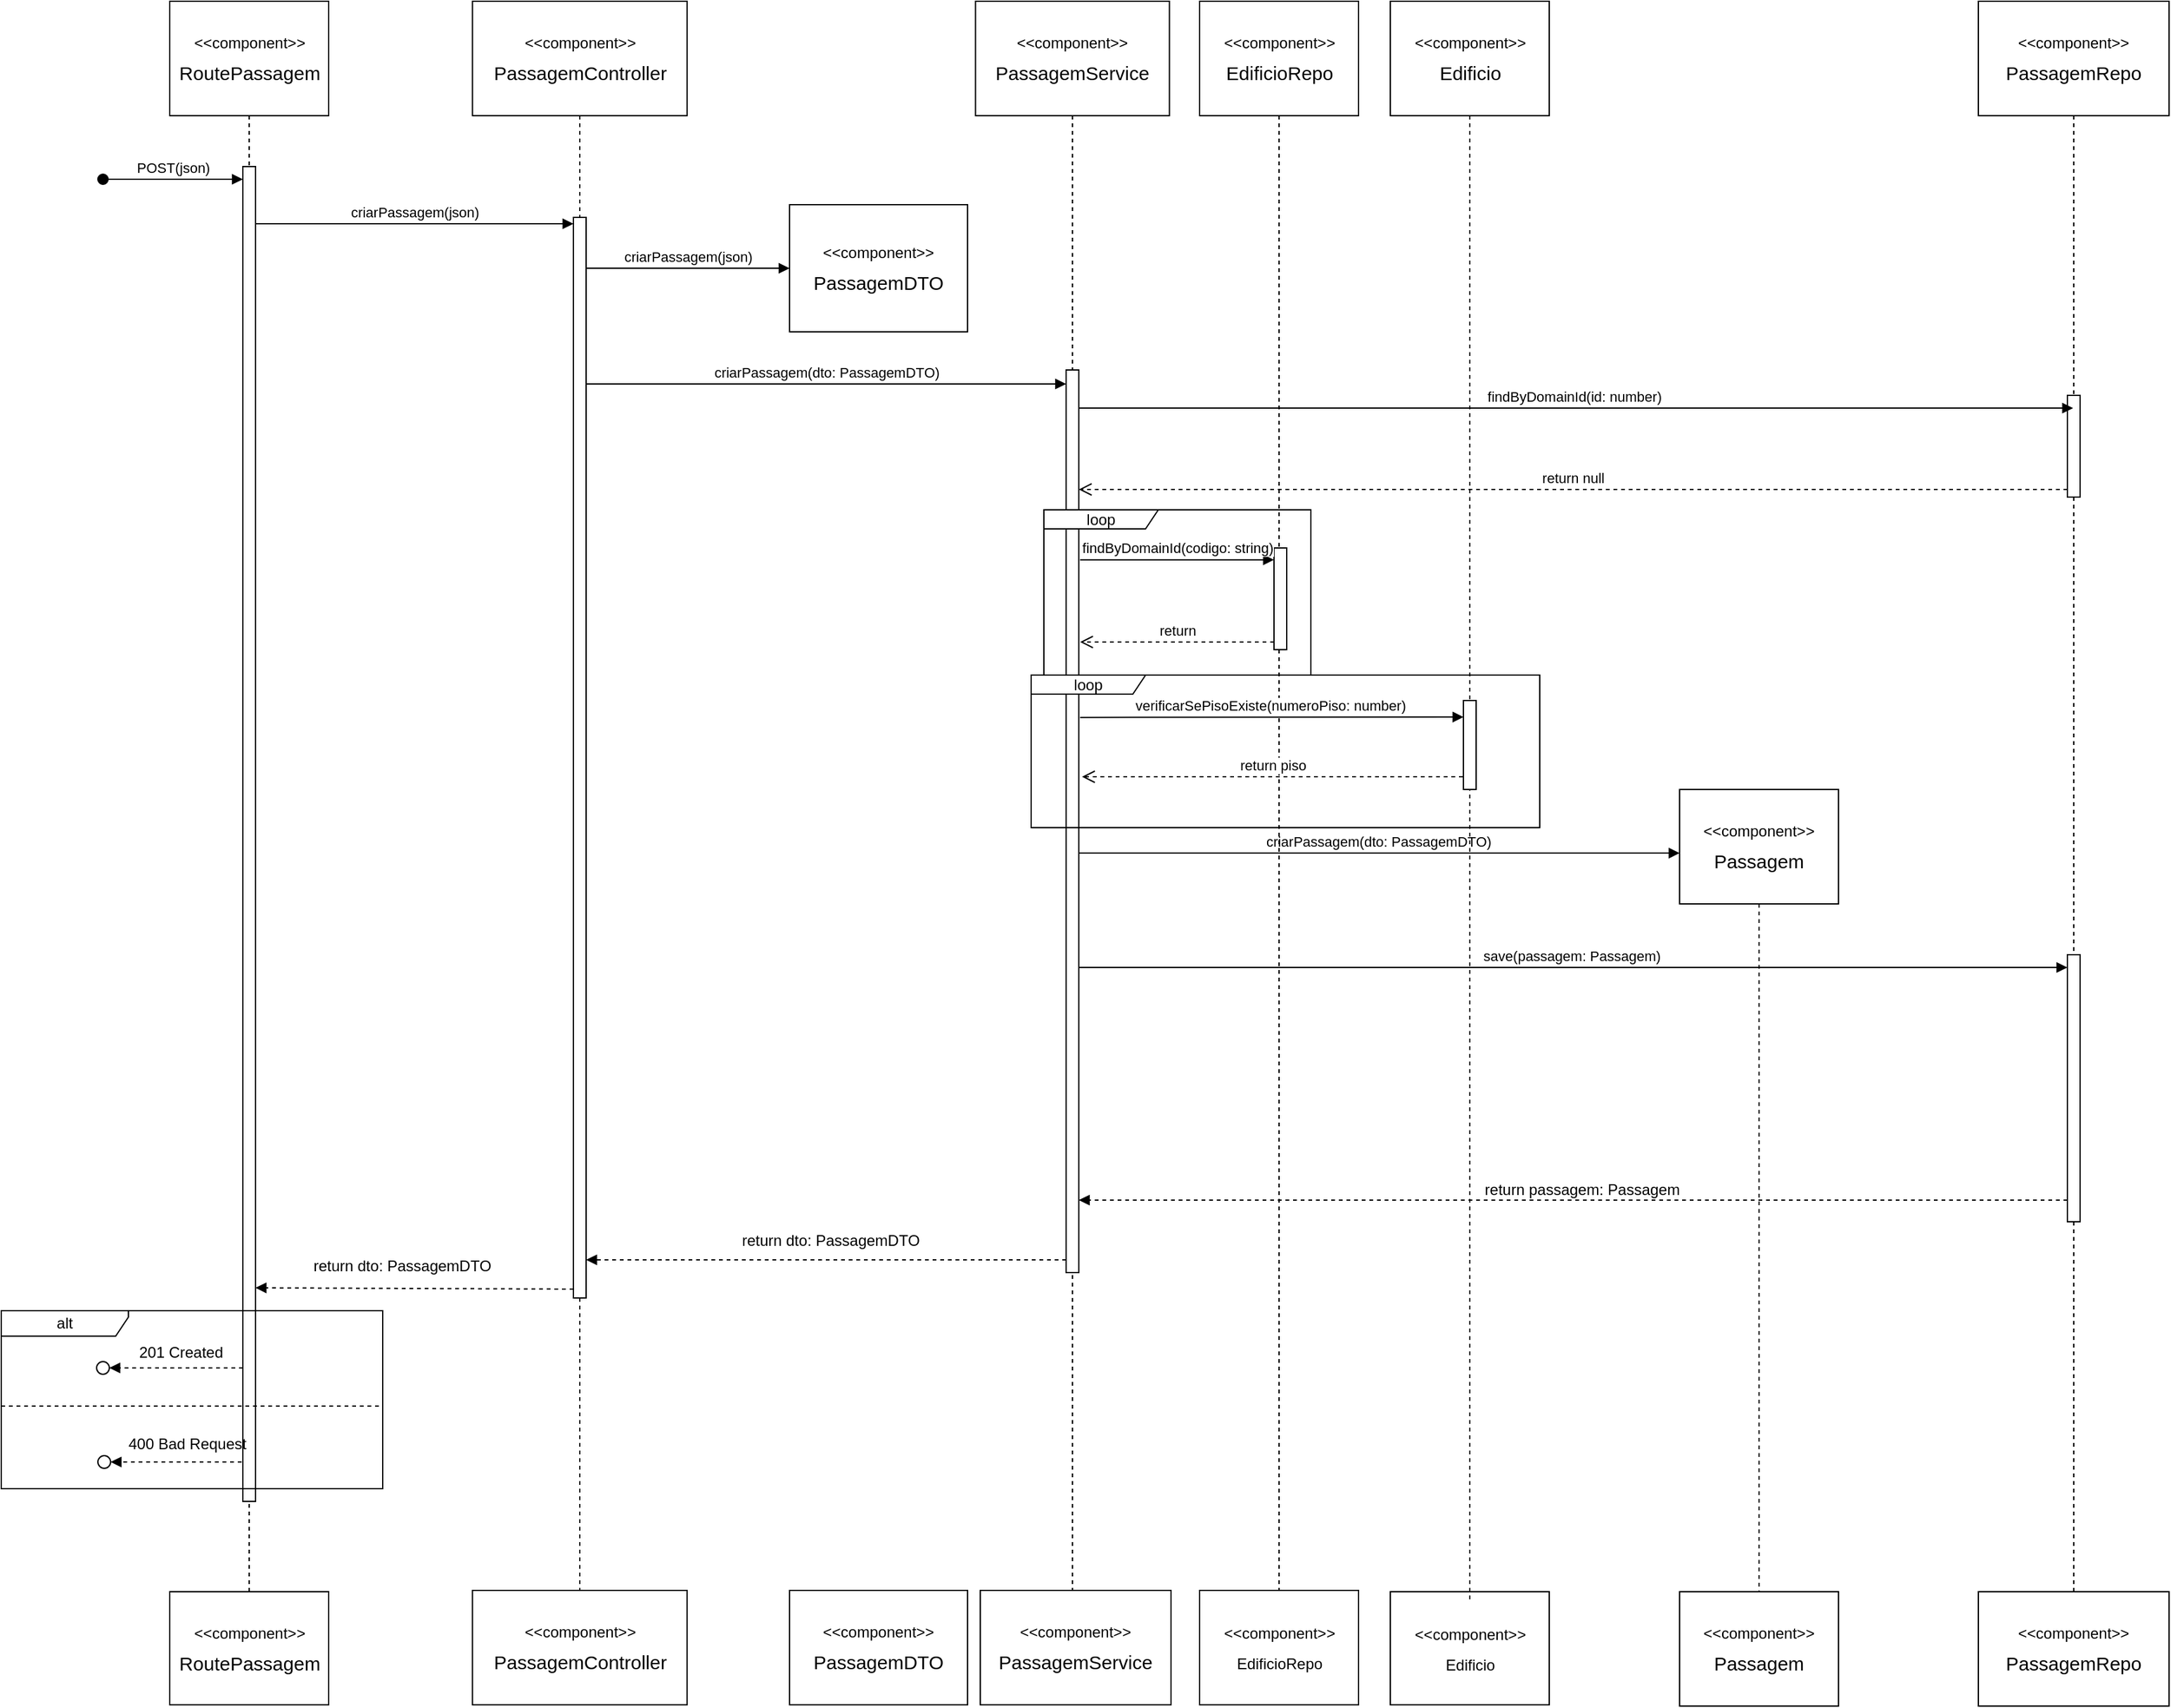 <mxfile version="22.0.8" type="device">
  <diagram name="Página-1" id="6gCN4_wPPUvXj2OItCq5">
    <mxGraphModel dx="2100" dy="1174" grid="1" gridSize="10" guides="1" tooltips="1" connect="1" arrows="1" fold="1" page="1" pageScale="1" pageWidth="827" pageHeight="1169" math="0" shadow="0">
      <root>
        <mxCell id="0" />
        <mxCell id="1" parent="0" />
        <mxCell id="HoYlZ3wIwVS6wh2TnFhM-11" value="&lt;p style=&quot;line-height: 100%;&quot;&gt;&amp;lt;&amp;lt;component&amp;gt;&amp;gt;&lt;/p&gt;&lt;p style=&quot;line-height: 100%;&quot;&gt;&lt;span style=&quot;font-size: 15px;&quot;&gt;PassagemController&lt;/span&gt;&lt;/p&gt;" style="shape=umlLifeline;perimeter=lifelinePerimeter;whiteSpace=wrap;html=1;container=1;dropTarget=0;collapsible=0;recursiveResize=0;outlineConnect=0;portConstraint=eastwest;newEdgeStyle={&quot;curved&quot;:0,&quot;rounded&quot;:0};size=90;" parent="1" vertex="1">
          <mxGeometry x="570.63" y="20" width="168.75" height="1300" as="geometry" />
        </mxCell>
        <mxCell id="HoYlZ3wIwVS6wh2TnFhM-6" value="&lt;p style=&quot;line-height: 100%;&quot;&gt;&amp;lt;&amp;lt;component&amp;gt;&amp;gt;&lt;/p&gt;&lt;p style=&quot;line-height: 100%;&quot;&gt;&lt;span style=&quot;font-size: 15px;&quot;&gt;RoutePassagem&lt;/span&gt;&lt;/p&gt;" style="shape=umlLifeline;perimeter=lifelinePerimeter;whiteSpace=wrap;html=1;container=1;dropTarget=0;collapsible=0;recursiveResize=0;outlineConnect=0;portConstraint=eastwest;newEdgeStyle={&quot;curved&quot;:0,&quot;rounded&quot;:0};size=90;" parent="1" vertex="1">
          <mxGeometry x="332.5" y="20" width="125" height="1280" as="geometry" />
        </mxCell>
        <mxCell id="HoYlZ3wIwVS6wh2TnFhM-2" value="" style="html=1;points=[[0,0,0,0,5],[0,1,0,0,-5],[1,0,0,0,5],[1,1,0,0,-5]];perimeter=orthogonalPerimeter;outlineConnect=0;targetShapes=umlLifeline;portConstraint=eastwest;newEdgeStyle={&quot;curved&quot;:0,&quot;rounded&quot;:0};" parent="1" vertex="1">
          <mxGeometry x="390" y="150" width="10" height="1050" as="geometry" />
        </mxCell>
        <mxCell id="HoYlZ3wIwVS6wh2TnFhM-8" value="" style="html=1;points=[[0,0,0,0,5],[0,1,0,0,-5],[1,0,0,0,5],[1,1,0,0,-5]];perimeter=orthogonalPerimeter;outlineConnect=0;targetShapes=umlLifeline;portConstraint=eastwest;newEdgeStyle={&quot;curved&quot;:0,&quot;rounded&quot;:0};" parent="1" vertex="1">
          <mxGeometry x="650" y="190" width="10" height="850" as="geometry" />
        </mxCell>
        <mxCell id="HoYlZ3wIwVS6wh2TnFhM-12" value="&lt;p style=&quot;line-height: 100%;&quot;&gt;&amp;lt;&amp;lt;component&amp;gt;&amp;gt;&lt;br&gt;&lt;/p&gt;&lt;p style=&quot;line-height: 100%;&quot;&gt;&lt;span style=&quot;font-size: 15px;&quot;&gt;PassagemService&lt;/span&gt;&lt;/p&gt;" style="shape=umlLifeline;perimeter=lifelinePerimeter;whiteSpace=wrap;html=1;container=1;dropTarget=0;collapsible=0;recursiveResize=0;outlineConnect=0;portConstraint=eastwest;newEdgeStyle={&quot;curved&quot;:0,&quot;rounded&quot;:0};size=90;" parent="1" vertex="1">
          <mxGeometry x="966.25" y="20" width="152.5" height="1260" as="geometry" />
        </mxCell>
        <mxCell id="HoYlZ3wIwVS6wh2TnFhM-13" value="&lt;p style=&quot;line-height: 100%;&quot;&gt;&amp;lt;&amp;lt;component&amp;gt;&amp;gt;&lt;br&gt;&lt;/p&gt;&lt;p style=&quot;line-height: 100%;&quot;&gt;&lt;span style=&quot;font-size: 15px;&quot;&gt;PassagemDTO&lt;/span&gt;&lt;/p&gt;" style="shape=umlLifeline;perimeter=lifelinePerimeter;whiteSpace=wrap;html=1;container=1;dropTarget=0;collapsible=0;recursiveResize=0;outlineConnect=0;portConstraint=eastwest;newEdgeStyle={&quot;curved&quot;:0,&quot;rounded&quot;:0};size=100;" parent="1" vertex="1">
          <mxGeometry x="820" y="180" width="140" height="100" as="geometry" />
        </mxCell>
        <mxCell id="HoYlZ3wIwVS6wh2TnFhM-14" value="&lt;p style=&quot;line-height: 100%;&quot;&gt;&amp;lt;&amp;lt;component&amp;gt;&amp;gt;&lt;br&gt;&lt;/p&gt;&lt;p style=&quot;line-height: 100%;&quot;&gt;&lt;span style=&quot;font-size: 15px;&quot;&gt;PassagemRepo&lt;/span&gt;&lt;/p&gt;" style="shape=umlLifeline;perimeter=lifelinePerimeter;whiteSpace=wrap;html=1;container=1;dropTarget=0;collapsible=0;recursiveResize=0;outlineConnect=0;portConstraint=eastwest;newEdgeStyle={&quot;curved&quot;:0,&quot;rounded&quot;:0};size=90;" parent="1" vertex="1">
          <mxGeometry x="1755" y="20" width="150" height="1280" as="geometry" />
        </mxCell>
        <mxCell id="8drtXvLq0fGhDDXpQS32-2" value="" style="html=1;points=[[0,0,0,0,5],[0,1,0,0,-5],[1,0,0,0,5],[1,1,0,0,-5]];perimeter=orthogonalPerimeter;outlineConnect=0;targetShapes=umlLifeline;portConstraint=eastwest;newEdgeStyle={&quot;curved&quot;:0,&quot;rounded&quot;:0};" vertex="1" parent="HoYlZ3wIwVS6wh2TnFhM-14">
          <mxGeometry x="70" y="310" width="10" height="80" as="geometry" />
        </mxCell>
        <mxCell id="HoYlZ3wIwVS6wh2TnFhM-15" value="&lt;p style=&quot;line-height: 100%;&quot;&gt;&amp;lt;&amp;lt;component&amp;gt;&amp;gt;&lt;br&gt;&lt;/p&gt;&lt;p style=&quot;line-height: 100%;&quot;&gt;&lt;span style=&quot;font-size: 15px;&quot;&gt;Passagem&lt;/span&gt;&lt;/p&gt;" style="shape=umlLifeline;perimeter=lifelinePerimeter;whiteSpace=wrap;html=1;container=1;dropTarget=0;collapsible=0;recursiveResize=0;outlineConnect=0;portConstraint=eastwest;newEdgeStyle={&quot;curved&quot;:0,&quot;rounded&quot;:0};size=90;" parent="1" vertex="1">
          <mxGeometry x="1520" y="640" width="125" height="650" as="geometry" />
        </mxCell>
        <mxCell id="HoYlZ3wIwVS6wh2TnFhM-18" value="criarPassagem(json)" style="html=1;verticalAlign=bottom;endArrow=block;curved=0;rounded=0;entryX=0;entryY=0;entryDx=0;entryDy=5;entryPerimeter=0;" parent="1" source="HoYlZ3wIwVS6wh2TnFhM-2" target="HoYlZ3wIwVS6wh2TnFhM-8" edge="1">
          <mxGeometry width="80" relative="1" as="geometry">
            <mxPoint x="337.5" y="200" as="sourcePoint" />
            <mxPoint x="617.5" y="200" as="targetPoint" />
          </mxGeometry>
        </mxCell>
        <mxCell id="HoYlZ3wIwVS6wh2TnFhM-19" value="criarPassagem(json)" style="html=1;verticalAlign=bottom;endArrow=block;curved=0;rounded=0;" parent="1" source="HoYlZ3wIwVS6wh2TnFhM-8" edge="1">
          <mxGeometry width="80" relative="1" as="geometry">
            <mxPoint x="670" y="230.0" as="sourcePoint" />
            <mxPoint x="820" y="230" as="targetPoint" />
          </mxGeometry>
        </mxCell>
        <mxCell id="HoYlZ3wIwVS6wh2TnFhM-21" value="" style="html=1;points=[[0,0,0,0,5],[0,1,0,0,-5],[1,0,0,0,5],[1,1,0,0,-5]];perimeter=orthogonalPerimeter;outlineConnect=0;targetShapes=umlLifeline;portConstraint=eastwest;newEdgeStyle={&quot;curved&quot;:0,&quot;rounded&quot;:0};" parent="1" vertex="1">
          <mxGeometry x="1037.5" y="310" width="10" height="710" as="geometry" />
        </mxCell>
        <mxCell id="HoYlZ3wIwVS6wh2TnFhM-24" value="criarPassagem(dto: PassagemDTO)" style="html=1;verticalAlign=bottom;endArrow=block;curved=0;rounded=0;" parent="1" target="HoYlZ3wIwVS6wh2TnFhM-21" edge="1">
          <mxGeometry width="80" relative="1" as="geometry">
            <mxPoint x="660" y="321.0" as="sourcePoint" />
            <mxPoint x="865" y="320" as="targetPoint" />
          </mxGeometry>
        </mxCell>
        <mxCell id="HoYlZ3wIwVS6wh2TnFhM-26" value="criarPassagem(dto: PassagemDTO)" style="html=1;verticalAlign=bottom;endArrow=block;curved=0;rounded=0;entryX=0;entryY=0.077;entryDx=0;entryDy=0;entryPerimeter=0;" parent="1" edge="1" target="HoYlZ3wIwVS6wh2TnFhM-15">
          <mxGeometry x="-0.004" width="80" relative="1" as="geometry">
            <mxPoint x="1047.5" y="690.0" as="sourcePoint" />
            <mxPoint x="1510" y="690" as="targetPoint" />
            <mxPoint as="offset" />
          </mxGeometry>
        </mxCell>
        <mxCell id="HoYlZ3wIwVS6wh2TnFhM-31" value="save(passagem: Passagem)" style="html=1;verticalAlign=bottom;endArrow=block;curved=0;rounded=0;" parent="1" source="HoYlZ3wIwVS6wh2TnFhM-21" edge="1">
          <mxGeometry x="-0.004" width="80" relative="1" as="geometry">
            <mxPoint x="1142.5" y="780" as="sourcePoint" />
            <mxPoint x="1825" y="780" as="targetPoint" />
            <mxPoint as="offset" />
          </mxGeometry>
        </mxCell>
        <mxCell id="HoYlZ3wIwVS6wh2TnFhM-32" value="" style="html=1;points=[[0,0,0,0,5],[0,1,0,0,-5],[1,0,0,0,5],[1,1,0,0,-5]];perimeter=orthogonalPerimeter;outlineConnect=0;targetShapes=umlLifeline;portConstraint=eastwest;newEdgeStyle={&quot;curved&quot;:0,&quot;rounded&quot;:0};" parent="1" vertex="1">
          <mxGeometry x="1825" y="770" width="10" height="210" as="geometry" />
        </mxCell>
        <mxCell id="HoYlZ3wIwVS6wh2TnFhM-43" value="POST(json)" style="html=1;verticalAlign=bottom;startArrow=oval;startFill=1;endArrow=block;startSize=8;curved=0;rounded=0;" parent="1" edge="1">
          <mxGeometry x="-0.003" width="60" relative="1" as="geometry">
            <mxPoint x="280" y="160" as="sourcePoint" />
            <mxPoint x="390" y="160" as="targetPoint" />
            <mxPoint as="offset" />
          </mxGeometry>
        </mxCell>
        <mxCell id="HoYlZ3wIwVS6wh2TnFhM-45" value="" style="ellipse;html=1;" parent="1" vertex="1">
          <mxGeometry x="275" y="1090" width="10" height="10" as="geometry" />
        </mxCell>
        <mxCell id="RrsXUyBzXxaotz3mh_7W-5" value="&lt;p style=&quot;line-height: 100%;&quot;&gt;&amp;lt;&amp;lt;component&amp;gt;&amp;gt;&lt;br&gt;&lt;/p&gt;&lt;p style=&quot;line-height: 100%;&quot;&gt;&lt;span style=&quot;font-size: 15px;&quot;&gt;EdificioRepo&lt;/span&gt;&lt;/p&gt;" style="shape=umlLifeline;perimeter=lifelinePerimeter;whiteSpace=wrap;html=1;container=1;dropTarget=0;collapsible=0;recursiveResize=0;outlineConnect=0;portConstraint=eastwest;newEdgeStyle={&quot;curved&quot;:0,&quot;rounded&quot;:0};size=90;" parent="1" vertex="1">
          <mxGeometry x="1142.5" y="20" width="125" height="1260" as="geometry" />
        </mxCell>
        <mxCell id="HoYlZ3wIwVS6wh2TnFhM-28" value="return" style="html=1;verticalAlign=bottom;endArrow=open;dashed=1;endSize=8;curved=0;rounded=0;" parent="RrsXUyBzXxaotz3mh_7W-5" edge="1">
          <mxGeometry relative="1" as="geometry">
            <mxPoint x="58.5" y="504" as="sourcePoint" />
            <mxPoint x="-94.0" y="504" as="targetPoint" />
          </mxGeometry>
        </mxCell>
        <mxCell id="HoYlZ3wIwVS6wh2TnFhM-34" value="" style="html=1;points=[[0,0,0,0,5],[0,1,0,0,-5],[1,0,0,0,5],[1,1,0,0,-5]];perimeter=orthogonalPerimeter;outlineConnect=0;targetShapes=umlLifeline;portConstraint=eastwest;newEdgeStyle={&quot;curved&quot;:0,&quot;rounded&quot;:0};" parent="RrsXUyBzXxaotz3mh_7W-5" vertex="1">
          <mxGeometry x="58.5" y="430" width="10" height="80" as="geometry" />
        </mxCell>
        <mxCell id="RrsXUyBzXxaotz3mh_7W-7" value="findByDomainId(codigo: string)" style="html=1;verticalAlign=bottom;endArrow=block;curved=0;rounded=0;" parent="RrsXUyBzXxaotz3mh_7W-5" target="HoYlZ3wIwVS6wh2TnFhM-34" edge="1">
          <mxGeometry x="-0.004" width="80" relative="1" as="geometry">
            <mxPoint x="-94" y="439.33" as="sourcePoint" />
            <mxPoint x="68.5" y="439" as="targetPoint" />
            <mxPoint as="offset" />
          </mxGeometry>
        </mxCell>
        <mxCell id="8drtXvLq0fGhDDXpQS32-1" value="return null" style="html=1;verticalAlign=bottom;endArrow=open;dashed=1;endSize=8;curved=0;rounded=0;" edge="1" parent="RrsXUyBzXxaotz3mh_7W-5" source="8drtXvLq0fGhDDXpQS32-2">
          <mxGeometry relative="1" as="geometry">
            <mxPoint x="57.5" y="384" as="sourcePoint" />
            <mxPoint x="-95.0" y="384" as="targetPoint" />
          </mxGeometry>
        </mxCell>
        <mxCell id="hVTGvECh5Qzpq4Tu6uaV-2" value="&lt;p style=&quot;line-height: 100%;&quot;&gt;&amp;lt;&amp;lt;component&amp;gt;&amp;gt;&lt;br&gt;&lt;/p&gt;&lt;p style=&quot;line-height: 100%;&quot;&gt;&lt;span style=&quot;font-size: 15px;&quot;&gt;PassagemRepo&lt;/span&gt;&lt;/p&gt;" style="shape=umlLifeline;perimeter=lifelinePerimeter;whiteSpace=wrap;html=1;container=1;dropTarget=0;collapsible=0;recursiveResize=0;outlineConnect=0;portConstraint=eastwest;newEdgeStyle={&quot;curved&quot;:0,&quot;rounded&quot;:0};size=90;" parent="1" vertex="1">
          <mxGeometry x="1755" y="1271" width="150" height="90" as="geometry" />
        </mxCell>
        <mxCell id="hVTGvECh5Qzpq4Tu6uaV-4" value="&lt;p style=&quot;line-height: 100%;&quot;&gt;&amp;lt;&amp;lt;component&amp;gt;&amp;gt;&lt;br&gt;&lt;/p&gt;&lt;p style=&quot;line-height: 100%;&quot;&gt;&lt;span style=&quot;font-size: 15px;&quot;&gt;Passagem&lt;/span&gt;&lt;/p&gt;" style="shape=umlLifeline;perimeter=lifelinePerimeter;whiteSpace=wrap;html=1;container=1;dropTarget=0;collapsible=0;recursiveResize=0;outlineConnect=0;portConstraint=eastwest;newEdgeStyle={&quot;curved&quot;:0,&quot;rounded&quot;:0};size=90;" parent="1" vertex="1">
          <mxGeometry x="1520" y="1271" width="125" height="90" as="geometry" />
        </mxCell>
        <mxCell id="hVTGvECh5Qzpq4Tu6uaV-5" value="" style="html=1;verticalAlign=bottom;labelBackgroundColor=none;endArrow=block;endFill=1;dashed=1;rounded=0;" parent="1" edge="1">
          <mxGeometry width="160" relative="1" as="geometry">
            <mxPoint x="1037.5" y="1010" as="sourcePoint" />
            <mxPoint x="660" y="1010" as="targetPoint" />
          </mxGeometry>
        </mxCell>
        <mxCell id="hVTGvECh5Qzpq4Tu6uaV-9" value="&lt;p style=&quot;line-height: 100%;&quot;&gt;&amp;lt;&amp;lt;component&amp;gt;&amp;gt;&lt;br&gt;&lt;/p&gt;&lt;p style=&quot;line-height: 100%;&quot;&gt;Edificio&lt;br&gt;&lt;/p&gt;" style="shape=umlLifeline;perimeter=lifelinePerimeter;whiteSpace=wrap;html=1;container=1;dropTarget=0;collapsible=0;recursiveResize=0;outlineConnect=0;portConstraint=eastwest;newEdgeStyle={&quot;curved&quot;:0,&quot;rounded&quot;:0};size=90;" parent="1" vertex="1">
          <mxGeometry x="1292.5" y="1271" width="125" height="89" as="geometry" />
        </mxCell>
        <mxCell id="hVTGvECh5Qzpq4Tu6uaV-11" value="" style="html=1;verticalAlign=bottom;labelBackgroundColor=none;endArrow=block;endFill=1;dashed=1;rounded=0;exitX=0;exitY=1;exitDx=0;exitDy=-5;exitPerimeter=0;" parent="1" edge="1">
          <mxGeometry width="160" relative="1" as="geometry">
            <mxPoint x="650" y="1033" as="sourcePoint" />
            <mxPoint x="400" y="1032" as="targetPoint" />
          </mxGeometry>
        </mxCell>
        <mxCell id="hVTGvECh5Qzpq4Tu6uaV-12" value="" style="html=1;verticalAlign=bottom;labelBackgroundColor=none;endArrow=block;endFill=1;dashed=1;rounded=0;entryX=1;entryY=0.5;entryDx=0;entryDy=0;" parent="1" target="HoYlZ3wIwVS6wh2TnFhM-45" edge="1">
          <mxGeometry width="160" relative="1" as="geometry">
            <mxPoint x="390" y="1095" as="sourcePoint" />
            <mxPoint x="658" y="1135" as="targetPoint" />
          </mxGeometry>
        </mxCell>
        <mxCell id="hVTGvECh5Qzpq4Tu6uaV-13" value="" style="html=1;verticalAlign=bottom;labelBackgroundColor=none;endArrow=block;endFill=1;dashed=1;rounded=0;" parent="1" edge="1">
          <mxGeometry width="160" relative="1" as="geometry">
            <mxPoint x="1825" y="963" as="sourcePoint" />
            <mxPoint x="1047.5" y="963" as="targetPoint" />
          </mxGeometry>
        </mxCell>
        <mxCell id="hVTGvECh5Qzpq4Tu6uaV-14" value="return&amp;nbsp;passagem: Passagem" style="text;html=1;align=center;verticalAlign=middle;resizable=0;points=[];autosize=1;strokeColor=none;fillColor=none;" parent="1" vertex="1">
          <mxGeometry x="1352.5" y="940" width="180" height="30" as="geometry" />
        </mxCell>
        <mxCell id="hVTGvECh5Qzpq4Tu6uaV-17" value="return&amp;nbsp;dto: PassagemDTO" style="text;html=1;align=center;verticalAlign=middle;resizable=0;points=[];autosize=1;strokeColor=none;fillColor=none;" parent="1" vertex="1">
          <mxGeometry x="772" y="980" width="160" height="30" as="geometry" />
        </mxCell>
        <mxCell id="hVTGvECh5Qzpq4Tu6uaV-20" value="return&amp;nbsp;dto: PassagemDTO" style="text;html=1;align=center;verticalAlign=middle;resizable=0;points=[];autosize=1;strokeColor=none;fillColor=none;" parent="1" vertex="1">
          <mxGeometry x="435" y="1000" width="160" height="30" as="geometry" />
        </mxCell>
        <mxCell id="hVTGvECh5Qzpq4Tu6uaV-22" value="201 Created" style="text;html=1;align=center;verticalAlign=middle;resizable=0;points=[];autosize=1;strokeColor=none;fillColor=none;" parent="1" vertex="1">
          <mxGeometry x="296" y="1068" width="90" height="30" as="geometry" />
        </mxCell>
        <mxCell id="hVTGvECh5Qzpq4Tu6uaV-23" value="&lt;p style=&quot;line-height: 100%;&quot;&gt;&amp;lt;&amp;lt;component&amp;gt;&amp;gt;&lt;br&gt;&lt;/p&gt;&lt;p style=&quot;line-height: 100%;&quot;&gt;EdificioRepo&lt;br&gt;&lt;/p&gt;" style="shape=umlLifeline;perimeter=lifelinePerimeter;whiteSpace=wrap;html=1;container=1;dropTarget=0;collapsible=0;recursiveResize=0;outlineConnect=0;portConstraint=eastwest;newEdgeStyle={&quot;curved&quot;:0,&quot;rounded&quot;:0};size=90;" parent="1" vertex="1">
          <mxGeometry x="1142.5" y="1270" width="125" height="90" as="geometry" />
        </mxCell>
        <mxCell id="hVTGvECh5Qzpq4Tu6uaV-24" value="&lt;p style=&quot;line-height: 100%;&quot;&gt;&amp;lt;&amp;lt;component&amp;gt;&amp;gt;&lt;br&gt;&lt;/p&gt;&lt;p style=&quot;line-height: 100%;&quot;&gt;&lt;span style=&quot;font-size: 15px;&quot;&gt;PassagemService&lt;/span&gt;&lt;/p&gt;" style="shape=umlLifeline;perimeter=lifelinePerimeter;whiteSpace=wrap;html=1;container=1;dropTarget=0;collapsible=0;recursiveResize=0;outlineConnect=0;portConstraint=eastwest;newEdgeStyle={&quot;curved&quot;:0,&quot;rounded&quot;:0};size=90;" parent="1" vertex="1">
          <mxGeometry x="970" y="1270" width="150" height="90" as="geometry" />
        </mxCell>
        <mxCell id="hVTGvECh5Qzpq4Tu6uaV-25" value="&lt;p style=&quot;line-height: 100%;&quot;&gt;&amp;lt;&amp;lt;component&amp;gt;&amp;gt;&lt;br&gt;&lt;/p&gt;&lt;p style=&quot;line-height: 100%;&quot;&gt;&lt;span style=&quot;font-size: 15px;&quot;&gt;PassagemDTO&lt;/span&gt;&lt;/p&gt;" style="shape=umlLifeline;perimeter=lifelinePerimeter;whiteSpace=wrap;html=1;container=1;dropTarget=0;collapsible=0;recursiveResize=0;outlineConnect=0;portConstraint=eastwest;newEdgeStyle={&quot;curved&quot;:0,&quot;rounded&quot;:0};size=100;" parent="1" vertex="1">
          <mxGeometry x="820" y="1270" width="140" height="90" as="geometry" />
        </mxCell>
        <mxCell id="hVTGvECh5Qzpq4Tu6uaV-26" value="&lt;p style=&quot;line-height: 100%;&quot;&gt;&amp;lt;&amp;lt;component&amp;gt;&amp;gt;&lt;/p&gt;&lt;p style=&quot;line-height: 100%;&quot;&gt;&lt;span style=&quot;font-size: 15px;&quot;&gt;PassagemController&lt;/span&gt;&lt;/p&gt;" style="shape=umlLifeline;perimeter=lifelinePerimeter;whiteSpace=wrap;html=1;container=1;dropTarget=0;collapsible=0;recursiveResize=0;outlineConnect=0;portConstraint=eastwest;newEdgeStyle={&quot;curved&quot;:0,&quot;rounded&quot;:0};size=90;" parent="1" vertex="1">
          <mxGeometry x="570.62" y="1270" width="168.75" height="90" as="geometry" />
        </mxCell>
        <mxCell id="hVTGvECh5Qzpq4Tu6uaV-27" value="&lt;p style=&quot;line-height: 100%;&quot;&gt;&amp;lt;&amp;lt;component&amp;gt;&amp;gt;&lt;/p&gt;&lt;p style=&quot;line-height: 100%;&quot;&gt;&lt;span style=&quot;font-size: 15px;&quot;&gt;RoutePassagem&lt;/span&gt;&lt;/p&gt;" style="shape=umlLifeline;perimeter=lifelinePerimeter;whiteSpace=wrap;html=1;container=1;dropTarget=0;collapsible=0;recursiveResize=0;outlineConnect=0;portConstraint=eastwest;newEdgeStyle={&quot;curved&quot;:0,&quot;rounded&quot;:0};size=90;" parent="1" vertex="1">
          <mxGeometry x="332.5" y="1271" width="125" height="89" as="geometry" />
        </mxCell>
        <mxCell id="hVTGvECh5Qzpq4Tu6uaV-31" value="alt" style="shape=umlFrame;whiteSpace=wrap;html=1;pointerEvents=0;recursiveResize=0;container=1;collapsible=0;width=100;height=20;" parent="1" vertex="1">
          <mxGeometry x="200" y="1050" width="300" height="140" as="geometry" />
        </mxCell>
        <mxCell id="hVTGvECh5Qzpq4Tu6uaV-33" value="" style="line;strokeWidth=1;dashed=1;labelPosition=center;verticalLabelPosition=bottom;align=left;verticalAlign=top;spacingLeft=20;spacingTop=15;html=1;whiteSpace=wrap;" parent="hVTGvECh5Qzpq4Tu6uaV-31" vertex="1">
          <mxGeometry y="70" width="300" height="10" as="geometry" />
        </mxCell>
        <mxCell id="hVTGvECh5Qzpq4Tu6uaV-39" value="400&amp;nbsp;Bad Request" style="text;html=1;align=center;verticalAlign=middle;resizable=0;points=[];autosize=1;strokeColor=none;fillColor=none;" parent="hVTGvECh5Qzpq4Tu6uaV-31" vertex="1">
          <mxGeometry x="86" y="90" width="120" height="30" as="geometry" />
        </mxCell>
        <mxCell id="hVTGvECh5Qzpq4Tu6uaV-38" value="" style="html=1;verticalAlign=bottom;labelBackgroundColor=none;endArrow=block;endFill=1;dashed=1;rounded=0;entryX=1;entryY=0.5;entryDx=0;entryDy=0;" parent="hVTGvECh5Qzpq4Tu6uaV-31" target="hVTGvECh5Qzpq4Tu6uaV-37" edge="1">
          <mxGeometry width="160" relative="1" as="geometry">
            <mxPoint x="189" y="119" as="sourcePoint" />
            <mxPoint x="459" y="159" as="targetPoint" />
            <Array as="points">
              <mxPoint x="119" y="119" />
            </Array>
          </mxGeometry>
        </mxCell>
        <mxCell id="hVTGvECh5Qzpq4Tu6uaV-37" value="" style="ellipse;html=1;" parent="hVTGvECh5Qzpq4Tu6uaV-31" vertex="1">
          <mxGeometry x="76" y="114" width="10" height="10" as="geometry" />
        </mxCell>
        <mxCell id="8drtXvLq0fGhDDXpQS32-4" value="loop" style="shape=umlFrame;whiteSpace=wrap;html=1;pointerEvents=0;recursiveResize=0;container=1;collapsible=0;width=90;height=15;" vertex="1" parent="1">
          <mxGeometry x="1020" y="420" width="210" height="130" as="geometry" />
        </mxCell>
        <mxCell id="8drtXvLq0fGhDDXpQS32-5" value="&lt;p style=&quot;line-height: 100%;&quot;&gt;&amp;lt;&amp;lt;component&amp;gt;&amp;gt;&lt;br&gt;&lt;/p&gt;&lt;p style=&quot;line-height: 100%;&quot;&gt;&lt;span style=&quot;font-size: 15px;&quot;&gt;Edificio&lt;/span&gt;&lt;/p&gt;" style="shape=umlLifeline;perimeter=lifelinePerimeter;whiteSpace=wrap;html=1;container=1;dropTarget=0;collapsible=0;recursiveResize=0;outlineConnect=0;portConstraint=eastwest;newEdgeStyle={&quot;curved&quot;:0,&quot;rounded&quot;:0};size=90;" vertex="1" parent="1">
          <mxGeometry x="1292.5" y="20" width="125" height="1260" as="geometry" />
        </mxCell>
        <mxCell id="8drtXvLq0fGhDDXpQS32-7" value="" style="html=1;points=[[0,0,0,0,5],[0,1,0,0,-5],[1,0,0,0,5],[1,1,0,0,-5]];perimeter=orthogonalPerimeter;outlineConnect=0;targetShapes=umlLifeline;portConstraint=eastwest;newEdgeStyle={&quot;curved&quot;:0,&quot;rounded&quot;:0};" vertex="1" parent="8drtXvLq0fGhDDXpQS32-5">
          <mxGeometry x="57.5" y="550" width="10" height="70" as="geometry" />
        </mxCell>
        <mxCell id="8drtXvLq0fGhDDXpQS32-11" value="verificarSePisoExiste(numeroPiso: number)" style="html=1;verticalAlign=bottom;endArrow=block;curved=0;rounded=0;" edge="1" parent="1">
          <mxGeometry x="-0.004" width="80" relative="1" as="geometry">
            <mxPoint x="1048.5" y="583.33" as="sourcePoint" />
            <mxPoint x="1350" y="583" as="targetPoint" />
            <mxPoint as="offset" />
          </mxGeometry>
        </mxCell>
        <mxCell id="8drtXvLq0fGhDDXpQS32-12" value="return piso" style="html=1;verticalAlign=bottom;endArrow=open;dashed=1;endSize=8;curved=0;rounded=0;" edge="1" parent="1">
          <mxGeometry relative="1" as="geometry">
            <mxPoint x="1349.5" y="630" as="sourcePoint" />
            <mxPoint x="1050" y="630" as="targetPoint" />
          </mxGeometry>
        </mxCell>
        <mxCell id="8drtXvLq0fGhDDXpQS32-13" value="loop" style="shape=umlFrame;whiteSpace=wrap;html=1;pointerEvents=0;recursiveResize=0;container=1;collapsible=0;width=90;height=15;" vertex="1" parent="1">
          <mxGeometry x="1010" y="550" width="400" height="120" as="geometry" />
        </mxCell>
        <mxCell id="8drtXvLq0fGhDDXpQS32-3" value="findByDomainId(id: number)" style="html=1;verticalAlign=bottom;endArrow=block;curved=0;rounded=0;" edge="1" parent="1" target="HoYlZ3wIwVS6wh2TnFhM-14">
          <mxGeometry x="-0.004" width="80" relative="1" as="geometry">
            <mxPoint x="1047.5" y="340" as="sourcePoint" />
            <mxPoint x="1200" y="340" as="targetPoint" />
            <mxPoint as="offset" />
          </mxGeometry>
        </mxCell>
      </root>
    </mxGraphModel>
  </diagram>
</mxfile>
